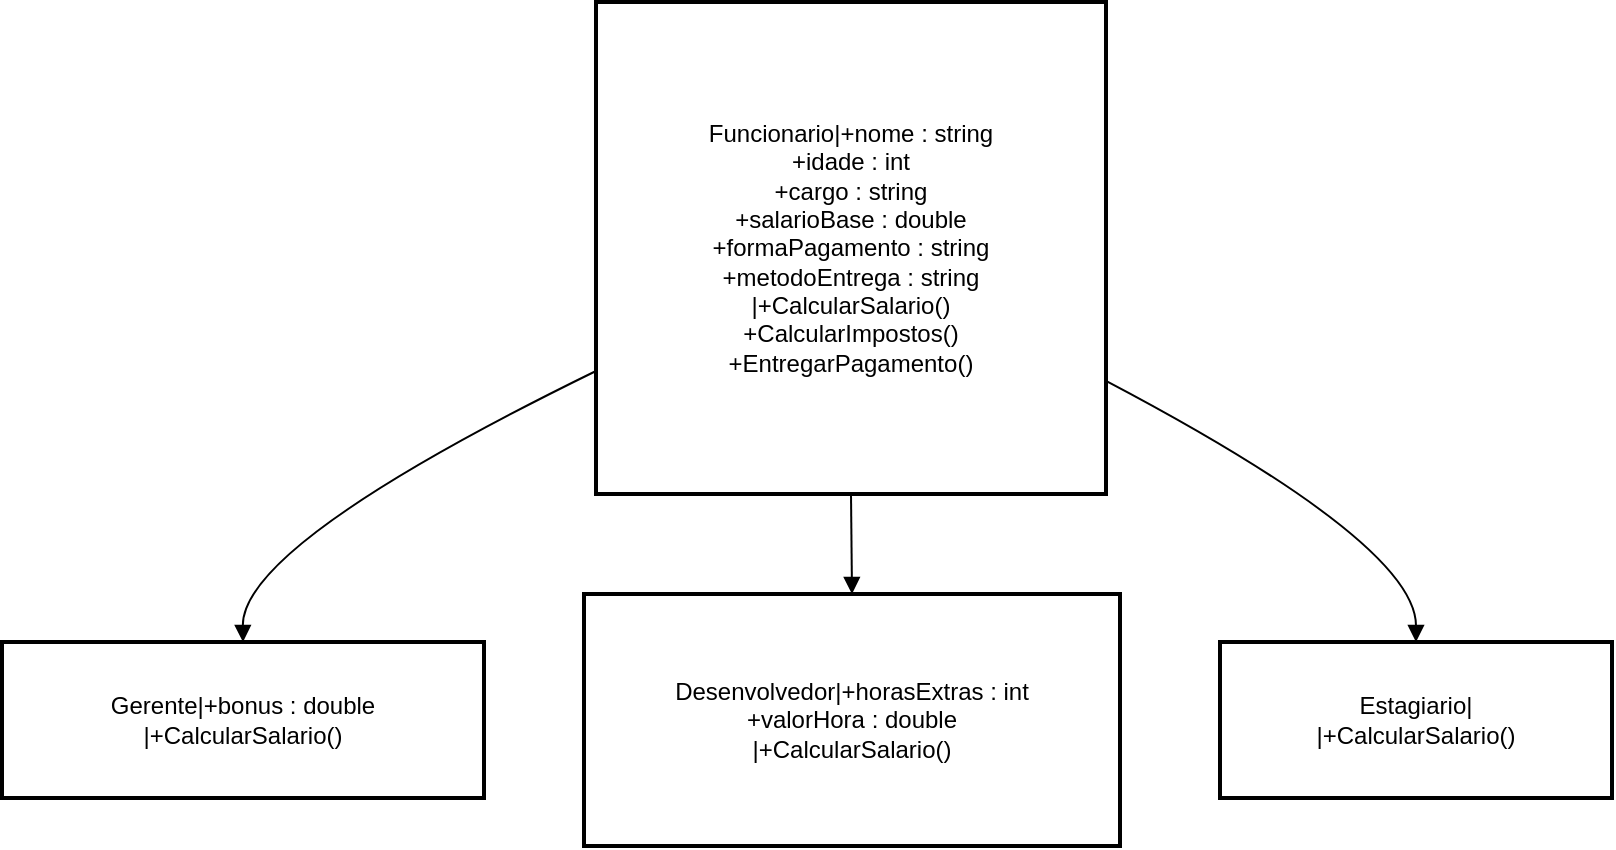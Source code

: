 <mxfile version="26.2.14">
  <diagram name="Página-1" id="gYKY8dx6L1Mx_H8QuHcO">
    <mxGraphModel>
      <root>
        <mxCell id="0" />
        <mxCell id="1" parent="0" />
        <mxCell id="2" value="Funcionario|+nome : string&#xa;+idade : int&#xa;+cargo : string&#xa;+salarioBase : double&#xa;+formaPagamento : string&#xa;+metodoEntrega : string&#xa;|+CalcularSalario()&#xa;+CalcularImpostos()&#xa;+EntregarPagamento()" style="whiteSpace=wrap;strokeWidth=2;" vertex="1" parent="1">
          <mxGeometry x="305" y="8" width="255" height="246" as="geometry" />
        </mxCell>
        <mxCell id="3" value="Gerente|+bonus : double&#xa;|+CalcularSalario()" style="whiteSpace=wrap;strokeWidth=2;" vertex="1" parent="1">
          <mxGeometry x="8" y="328" width="241" height="78" as="geometry" />
        </mxCell>
        <mxCell id="4" value="Desenvolvedor|+horasExtras : int&#xa;+valorHora : double&#xa;|+CalcularSalario()" style="whiteSpace=wrap;strokeWidth=2;" vertex="1" parent="1">
          <mxGeometry x="299" y="304" width="268" height="126" as="geometry" />
        </mxCell>
        <mxCell id="5" value="Estagiario|&#xa;|+CalcularSalario()" style="whiteSpace=wrap;strokeWidth=2;" vertex="1" parent="1">
          <mxGeometry x="617" y="328" width="196" height="78" as="geometry" />
        </mxCell>
        <mxCell id="6" value="" style="curved=1;startArrow=none;endArrow=block;exitX=0;exitY=0.75;entryX=0.5;entryY=0;" edge="1" parent="1" source="2" target="3">
          <mxGeometry relative="1" as="geometry">
            <Array as="points">
              <mxPoint x="128" y="279" />
            </Array>
          </mxGeometry>
        </mxCell>
        <mxCell id="7" value="" style="curved=1;startArrow=none;endArrow=block;exitX=0.5;exitY=1;entryX=0.5;entryY=0;" edge="1" parent="1" source="2" target="4">
          <mxGeometry relative="1" as="geometry">
            <Array as="points" />
          </mxGeometry>
        </mxCell>
        <mxCell id="8" value="" style="curved=1;startArrow=none;endArrow=block;exitX=1;exitY=0.77;entryX=0.5;entryY=0;" edge="1" parent="1" source="2" target="5">
          <mxGeometry relative="1" as="geometry">
            <Array as="points">
              <mxPoint x="715" y="279" />
            </Array>
          </mxGeometry>
        </mxCell>
      </root>
    </mxGraphModel>
  </diagram>
</mxfile>
